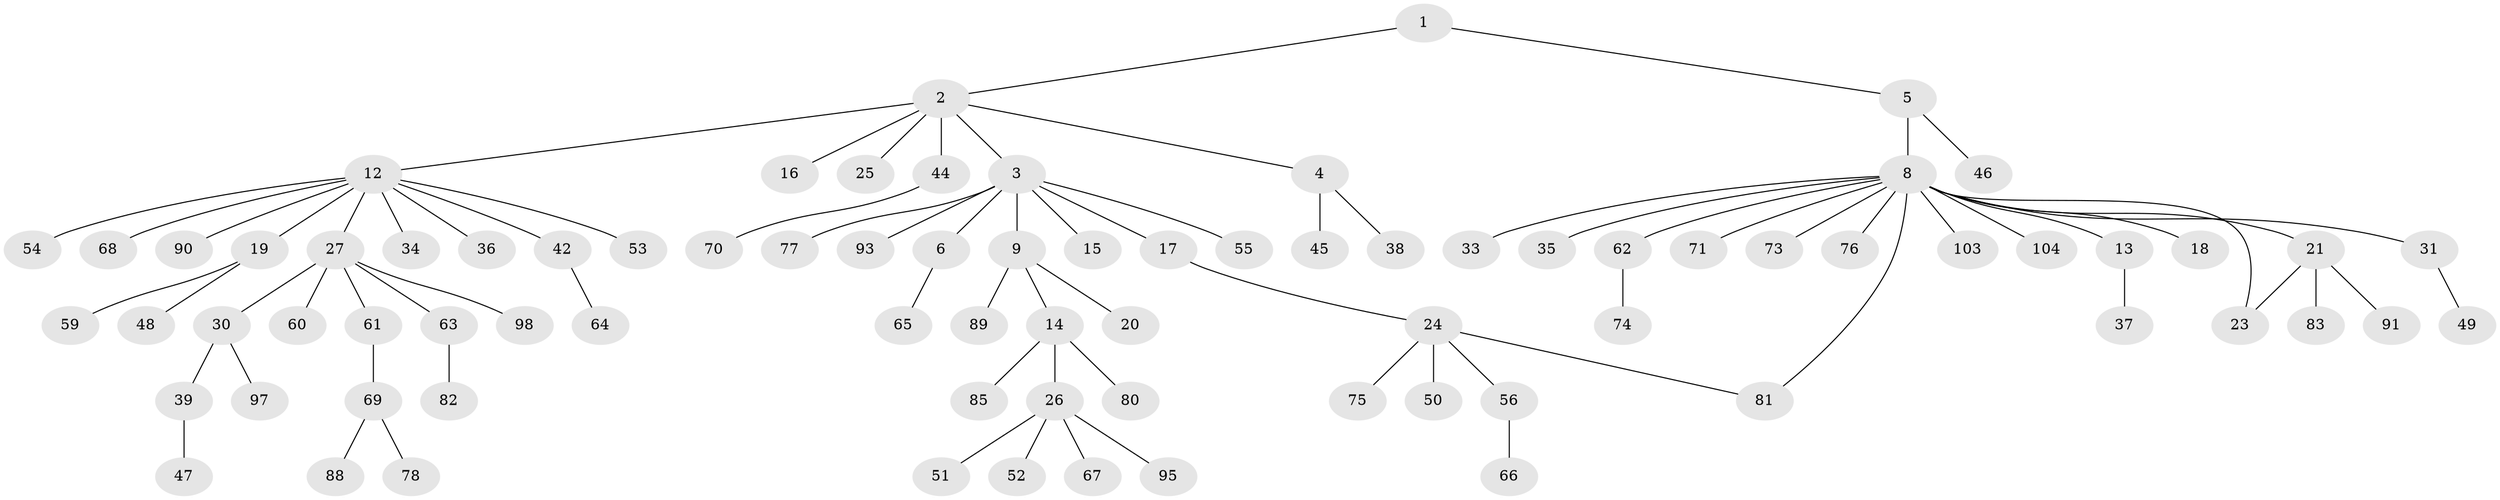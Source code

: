 // original degree distribution, {3: 0.10377358490566038, 8: 0.009433962264150943, 7: 0.018867924528301886, 4: 0.04716981132075472, 2: 0.1509433962264151, 15: 0.009433962264150943, 9: 0.009433962264150943, 5: 0.009433962264150943, 1: 0.6226415094339622, 6: 0.018867924528301886}
// Generated by graph-tools (version 1.1) at 2025/11/02/27/25 16:11:09]
// undirected, 80 vertices, 81 edges
graph export_dot {
graph [start="1"]
  node [color=gray90,style=filled];
  1 [super="+41"];
  2 [super="+79"];
  3 [super="+10"];
  4 [super="+32"];
  5 [super="+7"];
  6 [super="+11"];
  8 [super="+40"];
  9;
  12 [super="+22"];
  13;
  14 [super="+100"];
  15;
  16;
  17;
  18;
  19 [super="+43"];
  20 [super="+96"];
  21 [super="+29"];
  23;
  24 [super="+84"];
  25;
  26 [super="+28"];
  27 [super="+94"];
  30 [super="+92"];
  31 [super="+105"];
  33;
  34 [super="+58"];
  35;
  36;
  37 [super="+72"];
  38;
  39 [super="+57"];
  42;
  44;
  45;
  46;
  47;
  48;
  49;
  50;
  51;
  52;
  53;
  54;
  55;
  56 [super="+87"];
  59;
  60;
  61;
  62;
  63 [super="+102"];
  64;
  65 [super="+101"];
  66;
  67;
  68;
  69 [super="+106"];
  70;
  71;
  73;
  74;
  75;
  76;
  77;
  78;
  80;
  81 [super="+86"];
  82;
  83;
  85 [super="+99"];
  88;
  89;
  90;
  91;
  93;
  95;
  97;
  98;
  103;
  104;
  1 -- 2;
  1 -- 5;
  2 -- 3;
  2 -- 4;
  2 -- 12;
  2 -- 16;
  2 -- 25;
  2 -- 44;
  3 -- 6;
  3 -- 9;
  3 -- 55;
  3 -- 77;
  3 -- 93;
  3 -- 17;
  3 -- 15;
  4 -- 38;
  4 -- 45;
  5 -- 46;
  5 -- 8;
  6 -- 65;
  8 -- 13;
  8 -- 18;
  8 -- 21;
  8 -- 31;
  8 -- 33;
  8 -- 35;
  8 -- 62;
  8 -- 71;
  8 -- 73;
  8 -- 76;
  8 -- 81;
  8 -- 103;
  8 -- 104;
  8 -- 23;
  9 -- 14;
  9 -- 20;
  9 -- 89;
  12 -- 19;
  12 -- 27;
  12 -- 34;
  12 -- 42;
  12 -- 53;
  12 -- 54;
  12 -- 90;
  12 -- 36;
  12 -- 68;
  13 -- 37;
  14 -- 26;
  14 -- 80;
  14 -- 85;
  17 -- 24;
  19 -- 48;
  19 -- 59;
  21 -- 23;
  21 -- 83;
  21 -- 91;
  24 -- 50;
  24 -- 56;
  24 -- 75;
  24 -- 81;
  26 -- 51;
  26 -- 52;
  26 -- 67;
  26 -- 95;
  27 -- 30;
  27 -- 60;
  27 -- 61;
  27 -- 63;
  27 -- 98;
  30 -- 39;
  30 -- 97;
  31 -- 49;
  39 -- 47;
  42 -- 64;
  44 -- 70;
  56 -- 66;
  61 -- 69;
  62 -- 74;
  63 -- 82;
  69 -- 78;
  69 -- 88;
}
